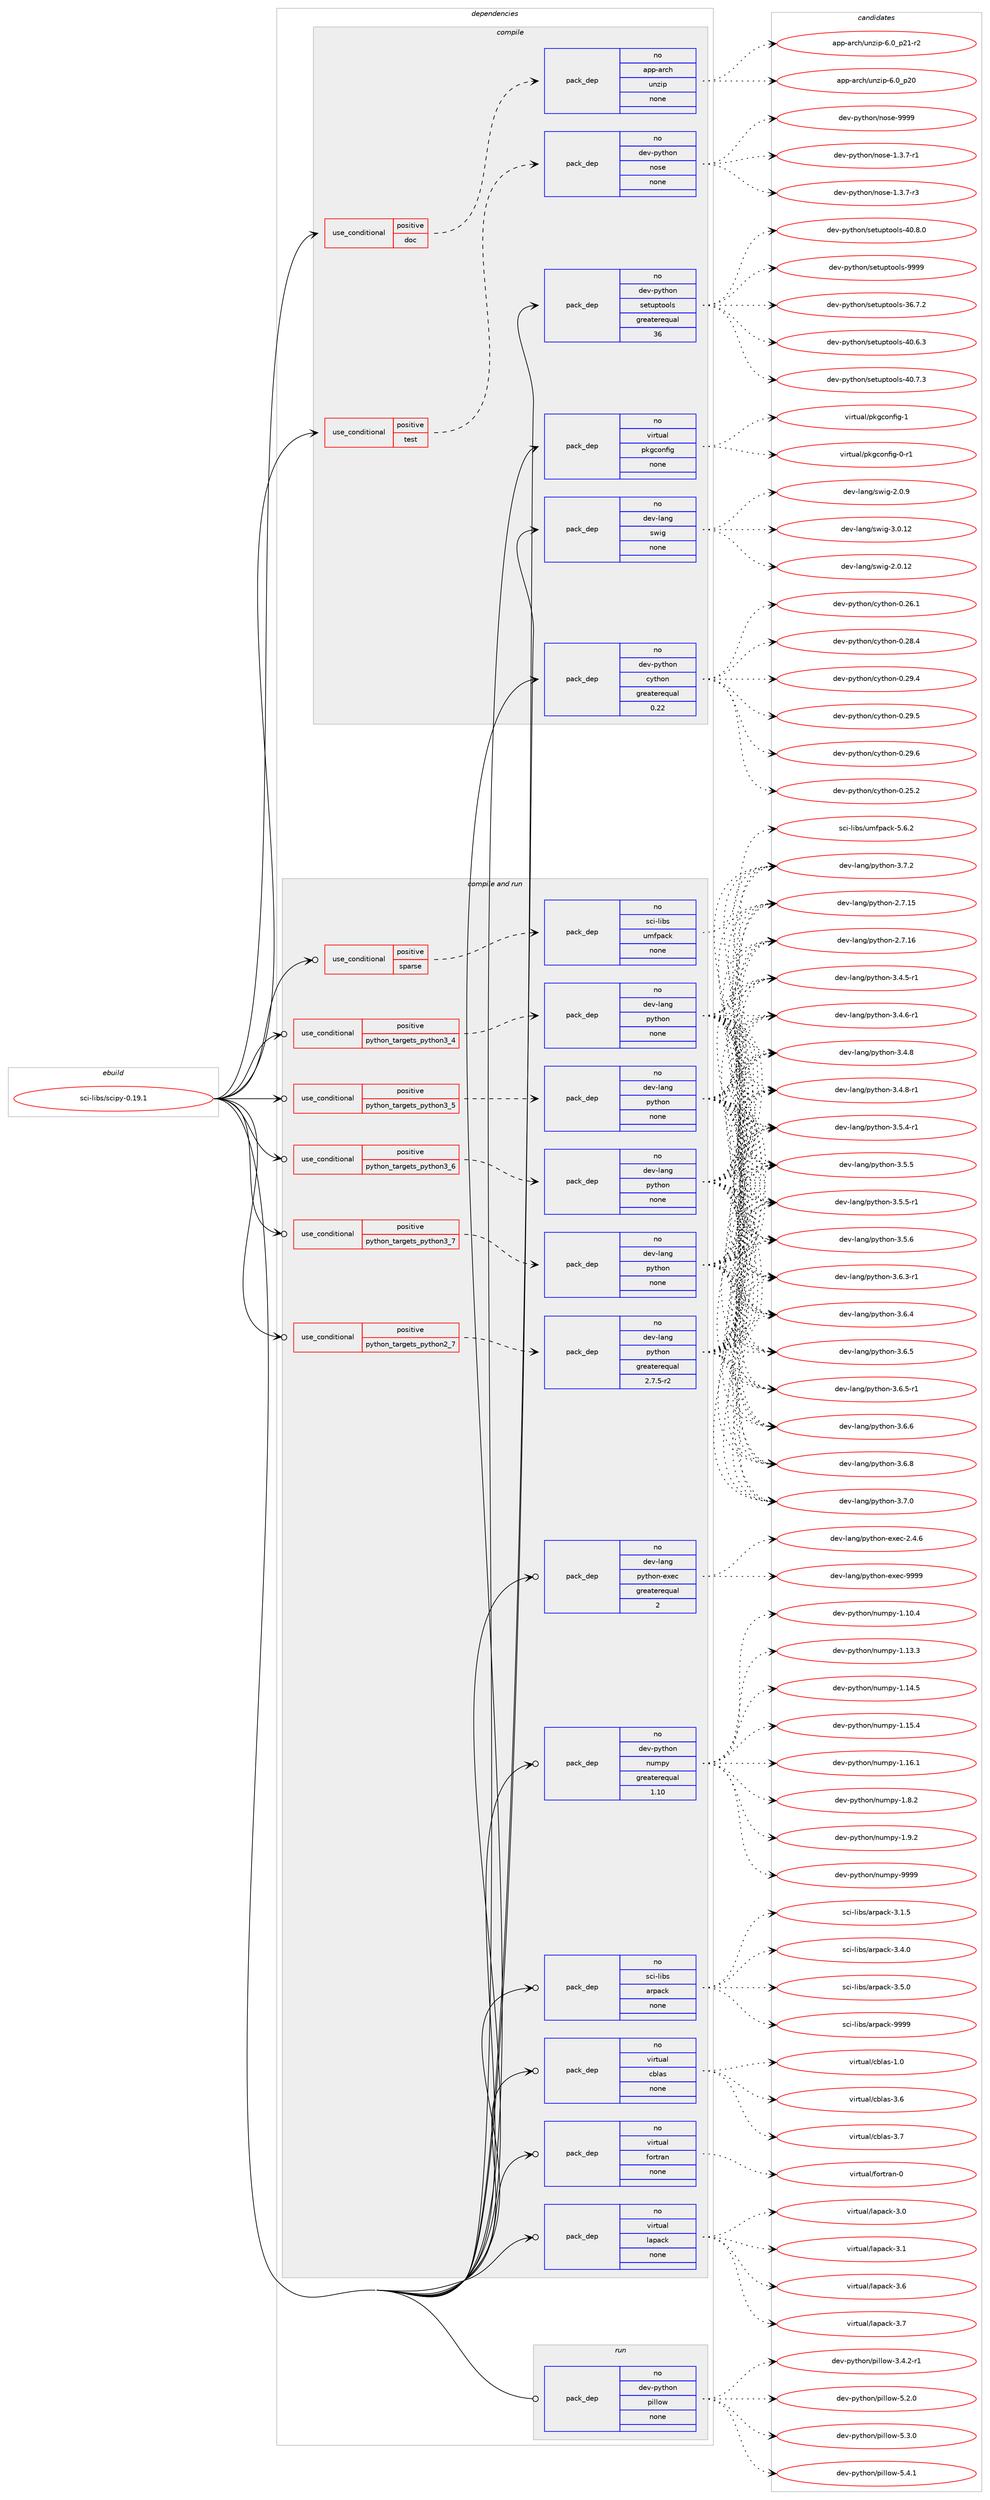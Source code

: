 digraph prolog {

# *************
# Graph options
# *************

newrank=true;
concentrate=true;
compound=true;
graph [rankdir=LR,fontname=Helvetica,fontsize=10,ranksep=1.5];#, ranksep=2.5, nodesep=0.2];
edge  [arrowhead=vee];
node  [fontname=Helvetica,fontsize=10];

# **********
# The ebuild
# **********

subgraph cluster_leftcol {
color=gray;
rank=same;
label=<<i>ebuild</i>>;
id [label="sci-libs/scipy-0.19.1", color=red, width=4, href="../sci-libs/scipy-0.19.1.svg"];
}

# ****************
# The dependencies
# ****************

subgraph cluster_midcol {
color=gray;
label=<<i>dependencies</i>>;
subgraph cluster_compile {
fillcolor="#eeeeee";
style=filled;
label=<<i>compile</i>>;
subgraph cond454079 {
dependency1696261 [label=<<TABLE BORDER="0" CELLBORDER="1" CELLSPACING="0" CELLPADDING="4"><TR><TD ROWSPAN="3" CELLPADDING="10">use_conditional</TD></TR><TR><TD>positive</TD></TR><TR><TD>doc</TD></TR></TABLE>>, shape=none, color=red];
subgraph pack1214374 {
dependency1696262 [label=<<TABLE BORDER="0" CELLBORDER="1" CELLSPACING="0" CELLPADDING="4" WIDTH="220"><TR><TD ROWSPAN="6" CELLPADDING="30">pack_dep</TD></TR><TR><TD WIDTH="110">no</TD></TR><TR><TD>app-arch</TD></TR><TR><TD>unzip</TD></TR><TR><TD>none</TD></TR><TR><TD></TD></TR></TABLE>>, shape=none, color=blue];
}
dependency1696261:e -> dependency1696262:w [weight=20,style="dashed",arrowhead="vee"];
}
id:e -> dependency1696261:w [weight=20,style="solid",arrowhead="vee"];
subgraph cond454080 {
dependency1696263 [label=<<TABLE BORDER="0" CELLBORDER="1" CELLSPACING="0" CELLPADDING="4"><TR><TD ROWSPAN="3" CELLPADDING="10">use_conditional</TD></TR><TR><TD>positive</TD></TR><TR><TD>test</TD></TR></TABLE>>, shape=none, color=red];
subgraph pack1214375 {
dependency1696264 [label=<<TABLE BORDER="0" CELLBORDER="1" CELLSPACING="0" CELLPADDING="4" WIDTH="220"><TR><TD ROWSPAN="6" CELLPADDING="30">pack_dep</TD></TR><TR><TD WIDTH="110">no</TD></TR><TR><TD>dev-python</TD></TR><TR><TD>nose</TD></TR><TR><TD>none</TD></TR><TR><TD></TD></TR></TABLE>>, shape=none, color=blue];
}
dependency1696263:e -> dependency1696264:w [weight=20,style="dashed",arrowhead="vee"];
}
id:e -> dependency1696263:w [weight=20,style="solid",arrowhead="vee"];
subgraph pack1214376 {
dependency1696265 [label=<<TABLE BORDER="0" CELLBORDER="1" CELLSPACING="0" CELLPADDING="4" WIDTH="220"><TR><TD ROWSPAN="6" CELLPADDING="30">pack_dep</TD></TR><TR><TD WIDTH="110">no</TD></TR><TR><TD>dev-lang</TD></TR><TR><TD>swig</TD></TR><TR><TD>none</TD></TR><TR><TD></TD></TR></TABLE>>, shape=none, color=blue];
}
id:e -> dependency1696265:w [weight=20,style="solid",arrowhead="vee"];
subgraph pack1214377 {
dependency1696266 [label=<<TABLE BORDER="0" CELLBORDER="1" CELLSPACING="0" CELLPADDING="4" WIDTH="220"><TR><TD ROWSPAN="6" CELLPADDING="30">pack_dep</TD></TR><TR><TD WIDTH="110">no</TD></TR><TR><TD>dev-python</TD></TR><TR><TD>cython</TD></TR><TR><TD>greaterequal</TD></TR><TR><TD>0.22</TD></TR></TABLE>>, shape=none, color=blue];
}
id:e -> dependency1696266:w [weight=20,style="solid",arrowhead="vee"];
subgraph pack1214378 {
dependency1696267 [label=<<TABLE BORDER="0" CELLBORDER="1" CELLSPACING="0" CELLPADDING="4" WIDTH="220"><TR><TD ROWSPAN="6" CELLPADDING="30">pack_dep</TD></TR><TR><TD WIDTH="110">no</TD></TR><TR><TD>dev-python</TD></TR><TR><TD>setuptools</TD></TR><TR><TD>greaterequal</TD></TR><TR><TD>36</TD></TR></TABLE>>, shape=none, color=blue];
}
id:e -> dependency1696267:w [weight=20,style="solid",arrowhead="vee"];
subgraph pack1214379 {
dependency1696268 [label=<<TABLE BORDER="0" CELLBORDER="1" CELLSPACING="0" CELLPADDING="4" WIDTH="220"><TR><TD ROWSPAN="6" CELLPADDING="30">pack_dep</TD></TR><TR><TD WIDTH="110">no</TD></TR><TR><TD>virtual</TD></TR><TR><TD>pkgconfig</TD></TR><TR><TD>none</TD></TR><TR><TD></TD></TR></TABLE>>, shape=none, color=blue];
}
id:e -> dependency1696268:w [weight=20,style="solid",arrowhead="vee"];
}
subgraph cluster_compileandrun {
fillcolor="#eeeeee";
style=filled;
label=<<i>compile and run</i>>;
subgraph cond454081 {
dependency1696269 [label=<<TABLE BORDER="0" CELLBORDER="1" CELLSPACING="0" CELLPADDING="4"><TR><TD ROWSPAN="3" CELLPADDING="10">use_conditional</TD></TR><TR><TD>positive</TD></TR><TR><TD>python_targets_python2_7</TD></TR></TABLE>>, shape=none, color=red];
subgraph pack1214380 {
dependency1696270 [label=<<TABLE BORDER="0" CELLBORDER="1" CELLSPACING="0" CELLPADDING="4" WIDTH="220"><TR><TD ROWSPAN="6" CELLPADDING="30">pack_dep</TD></TR><TR><TD WIDTH="110">no</TD></TR><TR><TD>dev-lang</TD></TR><TR><TD>python</TD></TR><TR><TD>greaterequal</TD></TR><TR><TD>2.7.5-r2</TD></TR></TABLE>>, shape=none, color=blue];
}
dependency1696269:e -> dependency1696270:w [weight=20,style="dashed",arrowhead="vee"];
}
id:e -> dependency1696269:w [weight=20,style="solid",arrowhead="odotvee"];
subgraph cond454082 {
dependency1696271 [label=<<TABLE BORDER="0" CELLBORDER="1" CELLSPACING="0" CELLPADDING="4"><TR><TD ROWSPAN="3" CELLPADDING="10">use_conditional</TD></TR><TR><TD>positive</TD></TR><TR><TD>python_targets_python3_4</TD></TR></TABLE>>, shape=none, color=red];
subgraph pack1214381 {
dependency1696272 [label=<<TABLE BORDER="0" CELLBORDER="1" CELLSPACING="0" CELLPADDING="4" WIDTH="220"><TR><TD ROWSPAN="6" CELLPADDING="30">pack_dep</TD></TR><TR><TD WIDTH="110">no</TD></TR><TR><TD>dev-lang</TD></TR><TR><TD>python</TD></TR><TR><TD>none</TD></TR><TR><TD></TD></TR></TABLE>>, shape=none, color=blue];
}
dependency1696271:e -> dependency1696272:w [weight=20,style="dashed",arrowhead="vee"];
}
id:e -> dependency1696271:w [weight=20,style="solid",arrowhead="odotvee"];
subgraph cond454083 {
dependency1696273 [label=<<TABLE BORDER="0" CELLBORDER="1" CELLSPACING="0" CELLPADDING="4"><TR><TD ROWSPAN="3" CELLPADDING="10">use_conditional</TD></TR><TR><TD>positive</TD></TR><TR><TD>python_targets_python3_5</TD></TR></TABLE>>, shape=none, color=red];
subgraph pack1214382 {
dependency1696274 [label=<<TABLE BORDER="0" CELLBORDER="1" CELLSPACING="0" CELLPADDING="4" WIDTH="220"><TR><TD ROWSPAN="6" CELLPADDING="30">pack_dep</TD></TR><TR><TD WIDTH="110">no</TD></TR><TR><TD>dev-lang</TD></TR><TR><TD>python</TD></TR><TR><TD>none</TD></TR><TR><TD></TD></TR></TABLE>>, shape=none, color=blue];
}
dependency1696273:e -> dependency1696274:w [weight=20,style="dashed",arrowhead="vee"];
}
id:e -> dependency1696273:w [weight=20,style="solid",arrowhead="odotvee"];
subgraph cond454084 {
dependency1696275 [label=<<TABLE BORDER="0" CELLBORDER="1" CELLSPACING="0" CELLPADDING="4"><TR><TD ROWSPAN="3" CELLPADDING="10">use_conditional</TD></TR><TR><TD>positive</TD></TR><TR><TD>python_targets_python3_6</TD></TR></TABLE>>, shape=none, color=red];
subgraph pack1214383 {
dependency1696276 [label=<<TABLE BORDER="0" CELLBORDER="1" CELLSPACING="0" CELLPADDING="4" WIDTH="220"><TR><TD ROWSPAN="6" CELLPADDING="30">pack_dep</TD></TR><TR><TD WIDTH="110">no</TD></TR><TR><TD>dev-lang</TD></TR><TR><TD>python</TD></TR><TR><TD>none</TD></TR><TR><TD></TD></TR></TABLE>>, shape=none, color=blue];
}
dependency1696275:e -> dependency1696276:w [weight=20,style="dashed",arrowhead="vee"];
}
id:e -> dependency1696275:w [weight=20,style="solid",arrowhead="odotvee"];
subgraph cond454085 {
dependency1696277 [label=<<TABLE BORDER="0" CELLBORDER="1" CELLSPACING="0" CELLPADDING="4"><TR><TD ROWSPAN="3" CELLPADDING="10">use_conditional</TD></TR><TR><TD>positive</TD></TR><TR><TD>python_targets_python3_7</TD></TR></TABLE>>, shape=none, color=red];
subgraph pack1214384 {
dependency1696278 [label=<<TABLE BORDER="0" CELLBORDER="1" CELLSPACING="0" CELLPADDING="4" WIDTH="220"><TR><TD ROWSPAN="6" CELLPADDING="30">pack_dep</TD></TR><TR><TD WIDTH="110">no</TD></TR><TR><TD>dev-lang</TD></TR><TR><TD>python</TD></TR><TR><TD>none</TD></TR><TR><TD></TD></TR></TABLE>>, shape=none, color=blue];
}
dependency1696277:e -> dependency1696278:w [weight=20,style="dashed",arrowhead="vee"];
}
id:e -> dependency1696277:w [weight=20,style="solid",arrowhead="odotvee"];
subgraph cond454086 {
dependency1696279 [label=<<TABLE BORDER="0" CELLBORDER="1" CELLSPACING="0" CELLPADDING="4"><TR><TD ROWSPAN="3" CELLPADDING="10">use_conditional</TD></TR><TR><TD>positive</TD></TR><TR><TD>sparse</TD></TR></TABLE>>, shape=none, color=red];
subgraph pack1214385 {
dependency1696280 [label=<<TABLE BORDER="0" CELLBORDER="1" CELLSPACING="0" CELLPADDING="4" WIDTH="220"><TR><TD ROWSPAN="6" CELLPADDING="30">pack_dep</TD></TR><TR><TD WIDTH="110">no</TD></TR><TR><TD>sci-libs</TD></TR><TR><TD>umfpack</TD></TR><TR><TD>none</TD></TR><TR><TD></TD></TR></TABLE>>, shape=none, color=blue];
}
dependency1696279:e -> dependency1696280:w [weight=20,style="dashed",arrowhead="vee"];
}
id:e -> dependency1696279:w [weight=20,style="solid",arrowhead="odotvee"];
subgraph pack1214386 {
dependency1696281 [label=<<TABLE BORDER="0" CELLBORDER="1" CELLSPACING="0" CELLPADDING="4" WIDTH="220"><TR><TD ROWSPAN="6" CELLPADDING="30">pack_dep</TD></TR><TR><TD WIDTH="110">no</TD></TR><TR><TD>dev-lang</TD></TR><TR><TD>python-exec</TD></TR><TR><TD>greaterequal</TD></TR><TR><TD>2</TD></TR></TABLE>>, shape=none, color=blue];
}
id:e -> dependency1696281:w [weight=20,style="solid",arrowhead="odotvee"];
subgraph pack1214387 {
dependency1696282 [label=<<TABLE BORDER="0" CELLBORDER="1" CELLSPACING="0" CELLPADDING="4" WIDTH="220"><TR><TD ROWSPAN="6" CELLPADDING="30">pack_dep</TD></TR><TR><TD WIDTH="110">no</TD></TR><TR><TD>dev-python</TD></TR><TR><TD>numpy</TD></TR><TR><TD>greaterequal</TD></TR><TR><TD>1.10</TD></TR></TABLE>>, shape=none, color=blue];
}
id:e -> dependency1696282:w [weight=20,style="solid",arrowhead="odotvee"];
subgraph pack1214388 {
dependency1696283 [label=<<TABLE BORDER="0" CELLBORDER="1" CELLSPACING="0" CELLPADDING="4" WIDTH="220"><TR><TD ROWSPAN="6" CELLPADDING="30">pack_dep</TD></TR><TR><TD WIDTH="110">no</TD></TR><TR><TD>sci-libs</TD></TR><TR><TD>arpack</TD></TR><TR><TD>none</TD></TR><TR><TD></TD></TR></TABLE>>, shape=none, color=blue];
}
id:e -> dependency1696283:w [weight=20,style="solid",arrowhead="odotvee"];
subgraph pack1214389 {
dependency1696284 [label=<<TABLE BORDER="0" CELLBORDER="1" CELLSPACING="0" CELLPADDING="4" WIDTH="220"><TR><TD ROWSPAN="6" CELLPADDING="30">pack_dep</TD></TR><TR><TD WIDTH="110">no</TD></TR><TR><TD>virtual</TD></TR><TR><TD>cblas</TD></TR><TR><TD>none</TD></TR><TR><TD></TD></TR></TABLE>>, shape=none, color=blue];
}
id:e -> dependency1696284:w [weight=20,style="solid",arrowhead="odotvee"];
subgraph pack1214390 {
dependency1696285 [label=<<TABLE BORDER="0" CELLBORDER="1" CELLSPACING="0" CELLPADDING="4" WIDTH="220"><TR><TD ROWSPAN="6" CELLPADDING="30">pack_dep</TD></TR><TR><TD WIDTH="110">no</TD></TR><TR><TD>virtual</TD></TR><TR><TD>fortran</TD></TR><TR><TD>none</TD></TR><TR><TD></TD></TR></TABLE>>, shape=none, color=blue];
}
id:e -> dependency1696285:w [weight=20,style="solid",arrowhead="odotvee"];
subgraph pack1214391 {
dependency1696286 [label=<<TABLE BORDER="0" CELLBORDER="1" CELLSPACING="0" CELLPADDING="4" WIDTH="220"><TR><TD ROWSPAN="6" CELLPADDING="30">pack_dep</TD></TR><TR><TD WIDTH="110">no</TD></TR><TR><TD>virtual</TD></TR><TR><TD>lapack</TD></TR><TR><TD>none</TD></TR><TR><TD></TD></TR></TABLE>>, shape=none, color=blue];
}
id:e -> dependency1696286:w [weight=20,style="solid",arrowhead="odotvee"];
}
subgraph cluster_run {
fillcolor="#eeeeee";
style=filled;
label=<<i>run</i>>;
subgraph pack1214392 {
dependency1696287 [label=<<TABLE BORDER="0" CELLBORDER="1" CELLSPACING="0" CELLPADDING="4" WIDTH="220"><TR><TD ROWSPAN="6" CELLPADDING="30">pack_dep</TD></TR><TR><TD WIDTH="110">no</TD></TR><TR><TD>dev-python</TD></TR><TR><TD>pillow</TD></TR><TR><TD>none</TD></TR><TR><TD></TD></TR></TABLE>>, shape=none, color=blue];
}
id:e -> dependency1696287:w [weight=20,style="solid",arrowhead="odot"];
}
}

# **************
# The candidates
# **************

subgraph cluster_choices {
rank=same;
color=gray;
label=<<i>candidates</i>>;

subgraph choice1214374 {
color=black;
nodesep=1;
choice971121124597114991044711711012210511245544648951125048 [label="app-arch/unzip-6.0_p20", color=red, width=4,href="../app-arch/unzip-6.0_p20.svg"];
choice9711211245971149910447117110122105112455446489511250494511450 [label="app-arch/unzip-6.0_p21-r2", color=red, width=4,href="../app-arch/unzip-6.0_p21-r2.svg"];
dependency1696262:e -> choice971121124597114991044711711012210511245544648951125048:w [style=dotted,weight="100"];
dependency1696262:e -> choice9711211245971149910447117110122105112455446489511250494511450:w [style=dotted,weight="100"];
}
subgraph choice1214375 {
color=black;
nodesep=1;
choice10010111845112121116104111110471101111151014549465146554511449 [label="dev-python/nose-1.3.7-r1", color=red, width=4,href="../dev-python/nose-1.3.7-r1.svg"];
choice10010111845112121116104111110471101111151014549465146554511451 [label="dev-python/nose-1.3.7-r3", color=red, width=4,href="../dev-python/nose-1.3.7-r3.svg"];
choice10010111845112121116104111110471101111151014557575757 [label="dev-python/nose-9999", color=red, width=4,href="../dev-python/nose-9999.svg"];
dependency1696264:e -> choice10010111845112121116104111110471101111151014549465146554511449:w [style=dotted,weight="100"];
dependency1696264:e -> choice10010111845112121116104111110471101111151014549465146554511451:w [style=dotted,weight="100"];
dependency1696264:e -> choice10010111845112121116104111110471101111151014557575757:w [style=dotted,weight="100"];
}
subgraph choice1214376 {
color=black;
nodesep=1;
choice10010111845108971101034711511910510345504648464950 [label="dev-lang/swig-2.0.12", color=red, width=4,href="../dev-lang/swig-2.0.12.svg"];
choice100101118451089711010347115119105103455046484657 [label="dev-lang/swig-2.0.9", color=red, width=4,href="../dev-lang/swig-2.0.9.svg"];
choice10010111845108971101034711511910510345514648464950 [label="dev-lang/swig-3.0.12", color=red, width=4,href="../dev-lang/swig-3.0.12.svg"];
dependency1696265:e -> choice10010111845108971101034711511910510345504648464950:w [style=dotted,weight="100"];
dependency1696265:e -> choice100101118451089711010347115119105103455046484657:w [style=dotted,weight="100"];
dependency1696265:e -> choice10010111845108971101034711511910510345514648464950:w [style=dotted,weight="100"];
}
subgraph choice1214377 {
color=black;
nodesep=1;
choice10010111845112121116104111110479912111610411111045484650534650 [label="dev-python/cython-0.25.2", color=red, width=4,href="../dev-python/cython-0.25.2.svg"];
choice10010111845112121116104111110479912111610411111045484650544649 [label="dev-python/cython-0.26.1", color=red, width=4,href="../dev-python/cython-0.26.1.svg"];
choice10010111845112121116104111110479912111610411111045484650564652 [label="dev-python/cython-0.28.4", color=red, width=4,href="../dev-python/cython-0.28.4.svg"];
choice10010111845112121116104111110479912111610411111045484650574652 [label="dev-python/cython-0.29.4", color=red, width=4,href="../dev-python/cython-0.29.4.svg"];
choice10010111845112121116104111110479912111610411111045484650574653 [label="dev-python/cython-0.29.5", color=red, width=4,href="../dev-python/cython-0.29.5.svg"];
choice10010111845112121116104111110479912111610411111045484650574654 [label="dev-python/cython-0.29.6", color=red, width=4,href="../dev-python/cython-0.29.6.svg"];
dependency1696266:e -> choice10010111845112121116104111110479912111610411111045484650534650:w [style=dotted,weight="100"];
dependency1696266:e -> choice10010111845112121116104111110479912111610411111045484650544649:w [style=dotted,weight="100"];
dependency1696266:e -> choice10010111845112121116104111110479912111610411111045484650564652:w [style=dotted,weight="100"];
dependency1696266:e -> choice10010111845112121116104111110479912111610411111045484650574652:w [style=dotted,weight="100"];
dependency1696266:e -> choice10010111845112121116104111110479912111610411111045484650574653:w [style=dotted,weight="100"];
dependency1696266:e -> choice10010111845112121116104111110479912111610411111045484650574654:w [style=dotted,weight="100"];
}
subgraph choice1214378 {
color=black;
nodesep=1;
choice100101118451121211161041111104711510111611711211611111110811545515446554650 [label="dev-python/setuptools-36.7.2", color=red, width=4,href="../dev-python/setuptools-36.7.2.svg"];
choice100101118451121211161041111104711510111611711211611111110811545524846544651 [label="dev-python/setuptools-40.6.3", color=red, width=4,href="../dev-python/setuptools-40.6.3.svg"];
choice100101118451121211161041111104711510111611711211611111110811545524846554651 [label="dev-python/setuptools-40.7.3", color=red, width=4,href="../dev-python/setuptools-40.7.3.svg"];
choice100101118451121211161041111104711510111611711211611111110811545524846564648 [label="dev-python/setuptools-40.8.0", color=red, width=4,href="../dev-python/setuptools-40.8.0.svg"];
choice10010111845112121116104111110471151011161171121161111111081154557575757 [label="dev-python/setuptools-9999", color=red, width=4,href="../dev-python/setuptools-9999.svg"];
dependency1696267:e -> choice100101118451121211161041111104711510111611711211611111110811545515446554650:w [style=dotted,weight="100"];
dependency1696267:e -> choice100101118451121211161041111104711510111611711211611111110811545524846544651:w [style=dotted,weight="100"];
dependency1696267:e -> choice100101118451121211161041111104711510111611711211611111110811545524846554651:w [style=dotted,weight="100"];
dependency1696267:e -> choice100101118451121211161041111104711510111611711211611111110811545524846564648:w [style=dotted,weight="100"];
dependency1696267:e -> choice10010111845112121116104111110471151011161171121161111111081154557575757:w [style=dotted,weight="100"];
}
subgraph choice1214379 {
color=black;
nodesep=1;
choice11810511411611797108471121071039911111010210510345484511449 [label="virtual/pkgconfig-0-r1", color=red, width=4,href="../virtual/pkgconfig-0-r1.svg"];
choice1181051141161179710847112107103991111101021051034549 [label="virtual/pkgconfig-1", color=red, width=4,href="../virtual/pkgconfig-1.svg"];
dependency1696268:e -> choice11810511411611797108471121071039911111010210510345484511449:w [style=dotted,weight="100"];
dependency1696268:e -> choice1181051141161179710847112107103991111101021051034549:w [style=dotted,weight="100"];
}
subgraph choice1214380 {
color=black;
nodesep=1;
choice10010111845108971101034711212111610411111045504655464953 [label="dev-lang/python-2.7.15", color=red, width=4,href="../dev-lang/python-2.7.15.svg"];
choice10010111845108971101034711212111610411111045504655464954 [label="dev-lang/python-2.7.16", color=red, width=4,href="../dev-lang/python-2.7.16.svg"];
choice1001011184510897110103471121211161041111104551465246534511449 [label="dev-lang/python-3.4.5-r1", color=red, width=4,href="../dev-lang/python-3.4.5-r1.svg"];
choice1001011184510897110103471121211161041111104551465246544511449 [label="dev-lang/python-3.4.6-r1", color=red, width=4,href="../dev-lang/python-3.4.6-r1.svg"];
choice100101118451089711010347112121116104111110455146524656 [label="dev-lang/python-3.4.8", color=red, width=4,href="../dev-lang/python-3.4.8.svg"];
choice1001011184510897110103471121211161041111104551465246564511449 [label="dev-lang/python-3.4.8-r1", color=red, width=4,href="../dev-lang/python-3.4.8-r1.svg"];
choice1001011184510897110103471121211161041111104551465346524511449 [label="dev-lang/python-3.5.4-r1", color=red, width=4,href="../dev-lang/python-3.5.4-r1.svg"];
choice100101118451089711010347112121116104111110455146534653 [label="dev-lang/python-3.5.5", color=red, width=4,href="../dev-lang/python-3.5.5.svg"];
choice1001011184510897110103471121211161041111104551465346534511449 [label="dev-lang/python-3.5.5-r1", color=red, width=4,href="../dev-lang/python-3.5.5-r1.svg"];
choice100101118451089711010347112121116104111110455146534654 [label="dev-lang/python-3.5.6", color=red, width=4,href="../dev-lang/python-3.5.6.svg"];
choice1001011184510897110103471121211161041111104551465446514511449 [label="dev-lang/python-3.6.3-r1", color=red, width=4,href="../dev-lang/python-3.6.3-r1.svg"];
choice100101118451089711010347112121116104111110455146544652 [label="dev-lang/python-3.6.4", color=red, width=4,href="../dev-lang/python-3.6.4.svg"];
choice100101118451089711010347112121116104111110455146544653 [label="dev-lang/python-3.6.5", color=red, width=4,href="../dev-lang/python-3.6.5.svg"];
choice1001011184510897110103471121211161041111104551465446534511449 [label="dev-lang/python-3.6.5-r1", color=red, width=4,href="../dev-lang/python-3.6.5-r1.svg"];
choice100101118451089711010347112121116104111110455146544654 [label="dev-lang/python-3.6.6", color=red, width=4,href="../dev-lang/python-3.6.6.svg"];
choice100101118451089711010347112121116104111110455146544656 [label="dev-lang/python-3.6.8", color=red, width=4,href="../dev-lang/python-3.6.8.svg"];
choice100101118451089711010347112121116104111110455146554648 [label="dev-lang/python-3.7.0", color=red, width=4,href="../dev-lang/python-3.7.0.svg"];
choice100101118451089711010347112121116104111110455146554650 [label="dev-lang/python-3.7.2", color=red, width=4,href="../dev-lang/python-3.7.2.svg"];
dependency1696270:e -> choice10010111845108971101034711212111610411111045504655464953:w [style=dotted,weight="100"];
dependency1696270:e -> choice10010111845108971101034711212111610411111045504655464954:w [style=dotted,weight="100"];
dependency1696270:e -> choice1001011184510897110103471121211161041111104551465246534511449:w [style=dotted,weight="100"];
dependency1696270:e -> choice1001011184510897110103471121211161041111104551465246544511449:w [style=dotted,weight="100"];
dependency1696270:e -> choice100101118451089711010347112121116104111110455146524656:w [style=dotted,weight="100"];
dependency1696270:e -> choice1001011184510897110103471121211161041111104551465246564511449:w [style=dotted,weight="100"];
dependency1696270:e -> choice1001011184510897110103471121211161041111104551465346524511449:w [style=dotted,weight="100"];
dependency1696270:e -> choice100101118451089711010347112121116104111110455146534653:w [style=dotted,weight="100"];
dependency1696270:e -> choice1001011184510897110103471121211161041111104551465346534511449:w [style=dotted,weight="100"];
dependency1696270:e -> choice100101118451089711010347112121116104111110455146534654:w [style=dotted,weight="100"];
dependency1696270:e -> choice1001011184510897110103471121211161041111104551465446514511449:w [style=dotted,weight="100"];
dependency1696270:e -> choice100101118451089711010347112121116104111110455146544652:w [style=dotted,weight="100"];
dependency1696270:e -> choice100101118451089711010347112121116104111110455146544653:w [style=dotted,weight="100"];
dependency1696270:e -> choice1001011184510897110103471121211161041111104551465446534511449:w [style=dotted,weight="100"];
dependency1696270:e -> choice100101118451089711010347112121116104111110455146544654:w [style=dotted,weight="100"];
dependency1696270:e -> choice100101118451089711010347112121116104111110455146544656:w [style=dotted,weight="100"];
dependency1696270:e -> choice100101118451089711010347112121116104111110455146554648:w [style=dotted,weight="100"];
dependency1696270:e -> choice100101118451089711010347112121116104111110455146554650:w [style=dotted,weight="100"];
}
subgraph choice1214381 {
color=black;
nodesep=1;
choice10010111845108971101034711212111610411111045504655464953 [label="dev-lang/python-2.7.15", color=red, width=4,href="../dev-lang/python-2.7.15.svg"];
choice10010111845108971101034711212111610411111045504655464954 [label="dev-lang/python-2.7.16", color=red, width=4,href="../dev-lang/python-2.7.16.svg"];
choice1001011184510897110103471121211161041111104551465246534511449 [label="dev-lang/python-3.4.5-r1", color=red, width=4,href="../dev-lang/python-3.4.5-r1.svg"];
choice1001011184510897110103471121211161041111104551465246544511449 [label="dev-lang/python-3.4.6-r1", color=red, width=4,href="../dev-lang/python-3.4.6-r1.svg"];
choice100101118451089711010347112121116104111110455146524656 [label="dev-lang/python-3.4.8", color=red, width=4,href="../dev-lang/python-3.4.8.svg"];
choice1001011184510897110103471121211161041111104551465246564511449 [label="dev-lang/python-3.4.8-r1", color=red, width=4,href="../dev-lang/python-3.4.8-r1.svg"];
choice1001011184510897110103471121211161041111104551465346524511449 [label="dev-lang/python-3.5.4-r1", color=red, width=4,href="../dev-lang/python-3.5.4-r1.svg"];
choice100101118451089711010347112121116104111110455146534653 [label="dev-lang/python-3.5.5", color=red, width=4,href="../dev-lang/python-3.5.5.svg"];
choice1001011184510897110103471121211161041111104551465346534511449 [label="dev-lang/python-3.5.5-r1", color=red, width=4,href="../dev-lang/python-3.5.5-r1.svg"];
choice100101118451089711010347112121116104111110455146534654 [label="dev-lang/python-3.5.6", color=red, width=4,href="../dev-lang/python-3.5.6.svg"];
choice1001011184510897110103471121211161041111104551465446514511449 [label="dev-lang/python-3.6.3-r1", color=red, width=4,href="../dev-lang/python-3.6.3-r1.svg"];
choice100101118451089711010347112121116104111110455146544652 [label="dev-lang/python-3.6.4", color=red, width=4,href="../dev-lang/python-3.6.4.svg"];
choice100101118451089711010347112121116104111110455146544653 [label="dev-lang/python-3.6.5", color=red, width=4,href="../dev-lang/python-3.6.5.svg"];
choice1001011184510897110103471121211161041111104551465446534511449 [label="dev-lang/python-3.6.5-r1", color=red, width=4,href="../dev-lang/python-3.6.5-r1.svg"];
choice100101118451089711010347112121116104111110455146544654 [label="dev-lang/python-3.6.6", color=red, width=4,href="../dev-lang/python-3.6.6.svg"];
choice100101118451089711010347112121116104111110455146544656 [label="dev-lang/python-3.6.8", color=red, width=4,href="../dev-lang/python-3.6.8.svg"];
choice100101118451089711010347112121116104111110455146554648 [label="dev-lang/python-3.7.0", color=red, width=4,href="../dev-lang/python-3.7.0.svg"];
choice100101118451089711010347112121116104111110455146554650 [label="dev-lang/python-3.7.2", color=red, width=4,href="../dev-lang/python-3.7.2.svg"];
dependency1696272:e -> choice10010111845108971101034711212111610411111045504655464953:w [style=dotted,weight="100"];
dependency1696272:e -> choice10010111845108971101034711212111610411111045504655464954:w [style=dotted,weight="100"];
dependency1696272:e -> choice1001011184510897110103471121211161041111104551465246534511449:w [style=dotted,weight="100"];
dependency1696272:e -> choice1001011184510897110103471121211161041111104551465246544511449:w [style=dotted,weight="100"];
dependency1696272:e -> choice100101118451089711010347112121116104111110455146524656:w [style=dotted,weight="100"];
dependency1696272:e -> choice1001011184510897110103471121211161041111104551465246564511449:w [style=dotted,weight="100"];
dependency1696272:e -> choice1001011184510897110103471121211161041111104551465346524511449:w [style=dotted,weight="100"];
dependency1696272:e -> choice100101118451089711010347112121116104111110455146534653:w [style=dotted,weight="100"];
dependency1696272:e -> choice1001011184510897110103471121211161041111104551465346534511449:w [style=dotted,weight="100"];
dependency1696272:e -> choice100101118451089711010347112121116104111110455146534654:w [style=dotted,weight="100"];
dependency1696272:e -> choice1001011184510897110103471121211161041111104551465446514511449:w [style=dotted,weight="100"];
dependency1696272:e -> choice100101118451089711010347112121116104111110455146544652:w [style=dotted,weight="100"];
dependency1696272:e -> choice100101118451089711010347112121116104111110455146544653:w [style=dotted,weight="100"];
dependency1696272:e -> choice1001011184510897110103471121211161041111104551465446534511449:w [style=dotted,weight="100"];
dependency1696272:e -> choice100101118451089711010347112121116104111110455146544654:w [style=dotted,weight="100"];
dependency1696272:e -> choice100101118451089711010347112121116104111110455146544656:w [style=dotted,weight="100"];
dependency1696272:e -> choice100101118451089711010347112121116104111110455146554648:w [style=dotted,weight="100"];
dependency1696272:e -> choice100101118451089711010347112121116104111110455146554650:w [style=dotted,weight="100"];
}
subgraph choice1214382 {
color=black;
nodesep=1;
choice10010111845108971101034711212111610411111045504655464953 [label="dev-lang/python-2.7.15", color=red, width=4,href="../dev-lang/python-2.7.15.svg"];
choice10010111845108971101034711212111610411111045504655464954 [label="dev-lang/python-2.7.16", color=red, width=4,href="../dev-lang/python-2.7.16.svg"];
choice1001011184510897110103471121211161041111104551465246534511449 [label="dev-lang/python-3.4.5-r1", color=red, width=4,href="../dev-lang/python-3.4.5-r1.svg"];
choice1001011184510897110103471121211161041111104551465246544511449 [label="dev-lang/python-3.4.6-r1", color=red, width=4,href="../dev-lang/python-3.4.6-r1.svg"];
choice100101118451089711010347112121116104111110455146524656 [label="dev-lang/python-3.4.8", color=red, width=4,href="../dev-lang/python-3.4.8.svg"];
choice1001011184510897110103471121211161041111104551465246564511449 [label="dev-lang/python-3.4.8-r1", color=red, width=4,href="../dev-lang/python-3.4.8-r1.svg"];
choice1001011184510897110103471121211161041111104551465346524511449 [label="dev-lang/python-3.5.4-r1", color=red, width=4,href="../dev-lang/python-3.5.4-r1.svg"];
choice100101118451089711010347112121116104111110455146534653 [label="dev-lang/python-3.5.5", color=red, width=4,href="../dev-lang/python-3.5.5.svg"];
choice1001011184510897110103471121211161041111104551465346534511449 [label="dev-lang/python-3.5.5-r1", color=red, width=4,href="../dev-lang/python-3.5.5-r1.svg"];
choice100101118451089711010347112121116104111110455146534654 [label="dev-lang/python-3.5.6", color=red, width=4,href="../dev-lang/python-3.5.6.svg"];
choice1001011184510897110103471121211161041111104551465446514511449 [label="dev-lang/python-3.6.3-r1", color=red, width=4,href="../dev-lang/python-3.6.3-r1.svg"];
choice100101118451089711010347112121116104111110455146544652 [label="dev-lang/python-3.6.4", color=red, width=4,href="../dev-lang/python-3.6.4.svg"];
choice100101118451089711010347112121116104111110455146544653 [label="dev-lang/python-3.6.5", color=red, width=4,href="../dev-lang/python-3.6.5.svg"];
choice1001011184510897110103471121211161041111104551465446534511449 [label="dev-lang/python-3.6.5-r1", color=red, width=4,href="../dev-lang/python-3.6.5-r1.svg"];
choice100101118451089711010347112121116104111110455146544654 [label="dev-lang/python-3.6.6", color=red, width=4,href="../dev-lang/python-3.6.6.svg"];
choice100101118451089711010347112121116104111110455146544656 [label="dev-lang/python-3.6.8", color=red, width=4,href="../dev-lang/python-3.6.8.svg"];
choice100101118451089711010347112121116104111110455146554648 [label="dev-lang/python-3.7.0", color=red, width=4,href="../dev-lang/python-3.7.0.svg"];
choice100101118451089711010347112121116104111110455146554650 [label="dev-lang/python-3.7.2", color=red, width=4,href="../dev-lang/python-3.7.2.svg"];
dependency1696274:e -> choice10010111845108971101034711212111610411111045504655464953:w [style=dotted,weight="100"];
dependency1696274:e -> choice10010111845108971101034711212111610411111045504655464954:w [style=dotted,weight="100"];
dependency1696274:e -> choice1001011184510897110103471121211161041111104551465246534511449:w [style=dotted,weight="100"];
dependency1696274:e -> choice1001011184510897110103471121211161041111104551465246544511449:w [style=dotted,weight="100"];
dependency1696274:e -> choice100101118451089711010347112121116104111110455146524656:w [style=dotted,weight="100"];
dependency1696274:e -> choice1001011184510897110103471121211161041111104551465246564511449:w [style=dotted,weight="100"];
dependency1696274:e -> choice1001011184510897110103471121211161041111104551465346524511449:w [style=dotted,weight="100"];
dependency1696274:e -> choice100101118451089711010347112121116104111110455146534653:w [style=dotted,weight="100"];
dependency1696274:e -> choice1001011184510897110103471121211161041111104551465346534511449:w [style=dotted,weight="100"];
dependency1696274:e -> choice100101118451089711010347112121116104111110455146534654:w [style=dotted,weight="100"];
dependency1696274:e -> choice1001011184510897110103471121211161041111104551465446514511449:w [style=dotted,weight="100"];
dependency1696274:e -> choice100101118451089711010347112121116104111110455146544652:w [style=dotted,weight="100"];
dependency1696274:e -> choice100101118451089711010347112121116104111110455146544653:w [style=dotted,weight="100"];
dependency1696274:e -> choice1001011184510897110103471121211161041111104551465446534511449:w [style=dotted,weight="100"];
dependency1696274:e -> choice100101118451089711010347112121116104111110455146544654:w [style=dotted,weight="100"];
dependency1696274:e -> choice100101118451089711010347112121116104111110455146544656:w [style=dotted,weight="100"];
dependency1696274:e -> choice100101118451089711010347112121116104111110455146554648:w [style=dotted,weight="100"];
dependency1696274:e -> choice100101118451089711010347112121116104111110455146554650:w [style=dotted,weight="100"];
}
subgraph choice1214383 {
color=black;
nodesep=1;
choice10010111845108971101034711212111610411111045504655464953 [label="dev-lang/python-2.7.15", color=red, width=4,href="../dev-lang/python-2.7.15.svg"];
choice10010111845108971101034711212111610411111045504655464954 [label="dev-lang/python-2.7.16", color=red, width=4,href="../dev-lang/python-2.7.16.svg"];
choice1001011184510897110103471121211161041111104551465246534511449 [label="dev-lang/python-3.4.5-r1", color=red, width=4,href="../dev-lang/python-3.4.5-r1.svg"];
choice1001011184510897110103471121211161041111104551465246544511449 [label="dev-lang/python-3.4.6-r1", color=red, width=4,href="../dev-lang/python-3.4.6-r1.svg"];
choice100101118451089711010347112121116104111110455146524656 [label="dev-lang/python-3.4.8", color=red, width=4,href="../dev-lang/python-3.4.8.svg"];
choice1001011184510897110103471121211161041111104551465246564511449 [label="dev-lang/python-3.4.8-r1", color=red, width=4,href="../dev-lang/python-3.4.8-r1.svg"];
choice1001011184510897110103471121211161041111104551465346524511449 [label="dev-lang/python-3.5.4-r1", color=red, width=4,href="../dev-lang/python-3.5.4-r1.svg"];
choice100101118451089711010347112121116104111110455146534653 [label="dev-lang/python-3.5.5", color=red, width=4,href="../dev-lang/python-3.5.5.svg"];
choice1001011184510897110103471121211161041111104551465346534511449 [label="dev-lang/python-3.5.5-r1", color=red, width=4,href="../dev-lang/python-3.5.5-r1.svg"];
choice100101118451089711010347112121116104111110455146534654 [label="dev-lang/python-3.5.6", color=red, width=4,href="../dev-lang/python-3.5.6.svg"];
choice1001011184510897110103471121211161041111104551465446514511449 [label="dev-lang/python-3.6.3-r1", color=red, width=4,href="../dev-lang/python-3.6.3-r1.svg"];
choice100101118451089711010347112121116104111110455146544652 [label="dev-lang/python-3.6.4", color=red, width=4,href="../dev-lang/python-3.6.4.svg"];
choice100101118451089711010347112121116104111110455146544653 [label="dev-lang/python-3.6.5", color=red, width=4,href="../dev-lang/python-3.6.5.svg"];
choice1001011184510897110103471121211161041111104551465446534511449 [label="dev-lang/python-3.6.5-r1", color=red, width=4,href="../dev-lang/python-3.6.5-r1.svg"];
choice100101118451089711010347112121116104111110455146544654 [label="dev-lang/python-3.6.6", color=red, width=4,href="../dev-lang/python-3.6.6.svg"];
choice100101118451089711010347112121116104111110455146544656 [label="dev-lang/python-3.6.8", color=red, width=4,href="../dev-lang/python-3.6.8.svg"];
choice100101118451089711010347112121116104111110455146554648 [label="dev-lang/python-3.7.0", color=red, width=4,href="../dev-lang/python-3.7.0.svg"];
choice100101118451089711010347112121116104111110455146554650 [label="dev-lang/python-3.7.2", color=red, width=4,href="../dev-lang/python-3.7.2.svg"];
dependency1696276:e -> choice10010111845108971101034711212111610411111045504655464953:w [style=dotted,weight="100"];
dependency1696276:e -> choice10010111845108971101034711212111610411111045504655464954:w [style=dotted,weight="100"];
dependency1696276:e -> choice1001011184510897110103471121211161041111104551465246534511449:w [style=dotted,weight="100"];
dependency1696276:e -> choice1001011184510897110103471121211161041111104551465246544511449:w [style=dotted,weight="100"];
dependency1696276:e -> choice100101118451089711010347112121116104111110455146524656:w [style=dotted,weight="100"];
dependency1696276:e -> choice1001011184510897110103471121211161041111104551465246564511449:w [style=dotted,weight="100"];
dependency1696276:e -> choice1001011184510897110103471121211161041111104551465346524511449:w [style=dotted,weight="100"];
dependency1696276:e -> choice100101118451089711010347112121116104111110455146534653:w [style=dotted,weight="100"];
dependency1696276:e -> choice1001011184510897110103471121211161041111104551465346534511449:w [style=dotted,weight="100"];
dependency1696276:e -> choice100101118451089711010347112121116104111110455146534654:w [style=dotted,weight="100"];
dependency1696276:e -> choice1001011184510897110103471121211161041111104551465446514511449:w [style=dotted,weight="100"];
dependency1696276:e -> choice100101118451089711010347112121116104111110455146544652:w [style=dotted,weight="100"];
dependency1696276:e -> choice100101118451089711010347112121116104111110455146544653:w [style=dotted,weight="100"];
dependency1696276:e -> choice1001011184510897110103471121211161041111104551465446534511449:w [style=dotted,weight="100"];
dependency1696276:e -> choice100101118451089711010347112121116104111110455146544654:w [style=dotted,weight="100"];
dependency1696276:e -> choice100101118451089711010347112121116104111110455146544656:w [style=dotted,weight="100"];
dependency1696276:e -> choice100101118451089711010347112121116104111110455146554648:w [style=dotted,weight="100"];
dependency1696276:e -> choice100101118451089711010347112121116104111110455146554650:w [style=dotted,weight="100"];
}
subgraph choice1214384 {
color=black;
nodesep=1;
choice10010111845108971101034711212111610411111045504655464953 [label="dev-lang/python-2.7.15", color=red, width=4,href="../dev-lang/python-2.7.15.svg"];
choice10010111845108971101034711212111610411111045504655464954 [label="dev-lang/python-2.7.16", color=red, width=4,href="../dev-lang/python-2.7.16.svg"];
choice1001011184510897110103471121211161041111104551465246534511449 [label="dev-lang/python-3.4.5-r1", color=red, width=4,href="../dev-lang/python-3.4.5-r1.svg"];
choice1001011184510897110103471121211161041111104551465246544511449 [label="dev-lang/python-3.4.6-r1", color=red, width=4,href="../dev-lang/python-3.4.6-r1.svg"];
choice100101118451089711010347112121116104111110455146524656 [label="dev-lang/python-3.4.8", color=red, width=4,href="../dev-lang/python-3.4.8.svg"];
choice1001011184510897110103471121211161041111104551465246564511449 [label="dev-lang/python-3.4.8-r1", color=red, width=4,href="../dev-lang/python-3.4.8-r1.svg"];
choice1001011184510897110103471121211161041111104551465346524511449 [label="dev-lang/python-3.5.4-r1", color=red, width=4,href="../dev-lang/python-3.5.4-r1.svg"];
choice100101118451089711010347112121116104111110455146534653 [label="dev-lang/python-3.5.5", color=red, width=4,href="../dev-lang/python-3.5.5.svg"];
choice1001011184510897110103471121211161041111104551465346534511449 [label="dev-lang/python-3.5.5-r1", color=red, width=4,href="../dev-lang/python-3.5.5-r1.svg"];
choice100101118451089711010347112121116104111110455146534654 [label="dev-lang/python-3.5.6", color=red, width=4,href="../dev-lang/python-3.5.6.svg"];
choice1001011184510897110103471121211161041111104551465446514511449 [label="dev-lang/python-3.6.3-r1", color=red, width=4,href="../dev-lang/python-3.6.3-r1.svg"];
choice100101118451089711010347112121116104111110455146544652 [label="dev-lang/python-3.6.4", color=red, width=4,href="../dev-lang/python-3.6.4.svg"];
choice100101118451089711010347112121116104111110455146544653 [label="dev-lang/python-3.6.5", color=red, width=4,href="../dev-lang/python-3.6.5.svg"];
choice1001011184510897110103471121211161041111104551465446534511449 [label="dev-lang/python-3.6.5-r1", color=red, width=4,href="../dev-lang/python-3.6.5-r1.svg"];
choice100101118451089711010347112121116104111110455146544654 [label="dev-lang/python-3.6.6", color=red, width=4,href="../dev-lang/python-3.6.6.svg"];
choice100101118451089711010347112121116104111110455146544656 [label="dev-lang/python-3.6.8", color=red, width=4,href="../dev-lang/python-3.6.8.svg"];
choice100101118451089711010347112121116104111110455146554648 [label="dev-lang/python-3.7.0", color=red, width=4,href="../dev-lang/python-3.7.0.svg"];
choice100101118451089711010347112121116104111110455146554650 [label="dev-lang/python-3.7.2", color=red, width=4,href="../dev-lang/python-3.7.2.svg"];
dependency1696278:e -> choice10010111845108971101034711212111610411111045504655464953:w [style=dotted,weight="100"];
dependency1696278:e -> choice10010111845108971101034711212111610411111045504655464954:w [style=dotted,weight="100"];
dependency1696278:e -> choice1001011184510897110103471121211161041111104551465246534511449:w [style=dotted,weight="100"];
dependency1696278:e -> choice1001011184510897110103471121211161041111104551465246544511449:w [style=dotted,weight="100"];
dependency1696278:e -> choice100101118451089711010347112121116104111110455146524656:w [style=dotted,weight="100"];
dependency1696278:e -> choice1001011184510897110103471121211161041111104551465246564511449:w [style=dotted,weight="100"];
dependency1696278:e -> choice1001011184510897110103471121211161041111104551465346524511449:w [style=dotted,weight="100"];
dependency1696278:e -> choice100101118451089711010347112121116104111110455146534653:w [style=dotted,weight="100"];
dependency1696278:e -> choice1001011184510897110103471121211161041111104551465346534511449:w [style=dotted,weight="100"];
dependency1696278:e -> choice100101118451089711010347112121116104111110455146534654:w [style=dotted,weight="100"];
dependency1696278:e -> choice1001011184510897110103471121211161041111104551465446514511449:w [style=dotted,weight="100"];
dependency1696278:e -> choice100101118451089711010347112121116104111110455146544652:w [style=dotted,weight="100"];
dependency1696278:e -> choice100101118451089711010347112121116104111110455146544653:w [style=dotted,weight="100"];
dependency1696278:e -> choice1001011184510897110103471121211161041111104551465446534511449:w [style=dotted,weight="100"];
dependency1696278:e -> choice100101118451089711010347112121116104111110455146544654:w [style=dotted,weight="100"];
dependency1696278:e -> choice100101118451089711010347112121116104111110455146544656:w [style=dotted,weight="100"];
dependency1696278:e -> choice100101118451089711010347112121116104111110455146554648:w [style=dotted,weight="100"];
dependency1696278:e -> choice100101118451089711010347112121116104111110455146554650:w [style=dotted,weight="100"];
}
subgraph choice1214385 {
color=black;
nodesep=1;
choice115991054510810598115471171091021129799107455346544650 [label="sci-libs/umfpack-5.6.2", color=red, width=4,href="../sci-libs/umfpack-5.6.2.svg"];
dependency1696280:e -> choice115991054510810598115471171091021129799107455346544650:w [style=dotted,weight="100"];
}
subgraph choice1214386 {
color=black;
nodesep=1;
choice1001011184510897110103471121211161041111104510112010199455046524654 [label="dev-lang/python-exec-2.4.6", color=red, width=4,href="../dev-lang/python-exec-2.4.6.svg"];
choice10010111845108971101034711212111610411111045101120101994557575757 [label="dev-lang/python-exec-9999", color=red, width=4,href="../dev-lang/python-exec-9999.svg"];
dependency1696281:e -> choice1001011184510897110103471121211161041111104510112010199455046524654:w [style=dotted,weight="100"];
dependency1696281:e -> choice10010111845108971101034711212111610411111045101120101994557575757:w [style=dotted,weight="100"];
}
subgraph choice1214387 {
color=black;
nodesep=1;
choice100101118451121211161041111104711011710911212145494649484652 [label="dev-python/numpy-1.10.4", color=red, width=4,href="../dev-python/numpy-1.10.4.svg"];
choice100101118451121211161041111104711011710911212145494649514651 [label="dev-python/numpy-1.13.3", color=red, width=4,href="../dev-python/numpy-1.13.3.svg"];
choice100101118451121211161041111104711011710911212145494649524653 [label="dev-python/numpy-1.14.5", color=red, width=4,href="../dev-python/numpy-1.14.5.svg"];
choice100101118451121211161041111104711011710911212145494649534652 [label="dev-python/numpy-1.15.4", color=red, width=4,href="../dev-python/numpy-1.15.4.svg"];
choice100101118451121211161041111104711011710911212145494649544649 [label="dev-python/numpy-1.16.1", color=red, width=4,href="../dev-python/numpy-1.16.1.svg"];
choice1001011184511212111610411111047110117109112121454946564650 [label="dev-python/numpy-1.8.2", color=red, width=4,href="../dev-python/numpy-1.8.2.svg"];
choice1001011184511212111610411111047110117109112121454946574650 [label="dev-python/numpy-1.9.2", color=red, width=4,href="../dev-python/numpy-1.9.2.svg"];
choice10010111845112121116104111110471101171091121214557575757 [label="dev-python/numpy-9999", color=red, width=4,href="../dev-python/numpy-9999.svg"];
dependency1696282:e -> choice100101118451121211161041111104711011710911212145494649484652:w [style=dotted,weight="100"];
dependency1696282:e -> choice100101118451121211161041111104711011710911212145494649514651:w [style=dotted,weight="100"];
dependency1696282:e -> choice100101118451121211161041111104711011710911212145494649524653:w [style=dotted,weight="100"];
dependency1696282:e -> choice100101118451121211161041111104711011710911212145494649534652:w [style=dotted,weight="100"];
dependency1696282:e -> choice100101118451121211161041111104711011710911212145494649544649:w [style=dotted,weight="100"];
dependency1696282:e -> choice1001011184511212111610411111047110117109112121454946564650:w [style=dotted,weight="100"];
dependency1696282:e -> choice1001011184511212111610411111047110117109112121454946574650:w [style=dotted,weight="100"];
dependency1696282:e -> choice10010111845112121116104111110471101171091121214557575757:w [style=dotted,weight="100"];
}
subgraph choice1214388 {
color=black;
nodesep=1;
choice11599105451081059811547971141129799107455146494653 [label="sci-libs/arpack-3.1.5", color=red, width=4,href="../sci-libs/arpack-3.1.5.svg"];
choice11599105451081059811547971141129799107455146524648 [label="sci-libs/arpack-3.4.0", color=red, width=4,href="../sci-libs/arpack-3.4.0.svg"];
choice11599105451081059811547971141129799107455146534648 [label="sci-libs/arpack-3.5.0", color=red, width=4,href="../sci-libs/arpack-3.5.0.svg"];
choice115991054510810598115479711411297991074557575757 [label="sci-libs/arpack-9999", color=red, width=4,href="../sci-libs/arpack-9999.svg"];
dependency1696283:e -> choice11599105451081059811547971141129799107455146494653:w [style=dotted,weight="100"];
dependency1696283:e -> choice11599105451081059811547971141129799107455146524648:w [style=dotted,weight="100"];
dependency1696283:e -> choice11599105451081059811547971141129799107455146534648:w [style=dotted,weight="100"];
dependency1696283:e -> choice115991054510810598115479711411297991074557575757:w [style=dotted,weight="100"];
}
subgraph choice1214389 {
color=black;
nodesep=1;
choice118105114116117971084799981089711545494648 [label="virtual/cblas-1.0", color=red, width=4,href="../virtual/cblas-1.0.svg"];
choice118105114116117971084799981089711545514654 [label="virtual/cblas-3.6", color=red, width=4,href="../virtual/cblas-3.6.svg"];
choice118105114116117971084799981089711545514655 [label="virtual/cblas-3.7", color=red, width=4,href="../virtual/cblas-3.7.svg"];
dependency1696284:e -> choice118105114116117971084799981089711545494648:w [style=dotted,weight="100"];
dependency1696284:e -> choice118105114116117971084799981089711545514654:w [style=dotted,weight="100"];
dependency1696284:e -> choice118105114116117971084799981089711545514655:w [style=dotted,weight="100"];
}
subgraph choice1214390 {
color=black;
nodesep=1;
choice1181051141161179710847102111114116114971104548 [label="virtual/fortran-0", color=red, width=4,href="../virtual/fortran-0.svg"];
dependency1696285:e -> choice1181051141161179710847102111114116114971104548:w [style=dotted,weight="100"];
}
subgraph choice1214391 {
color=black;
nodesep=1;
choice118105114116117971084710897112979910745514648 [label="virtual/lapack-3.0", color=red, width=4,href="../virtual/lapack-3.0.svg"];
choice118105114116117971084710897112979910745514649 [label="virtual/lapack-3.1", color=red, width=4,href="../virtual/lapack-3.1.svg"];
choice118105114116117971084710897112979910745514654 [label="virtual/lapack-3.6", color=red, width=4,href="../virtual/lapack-3.6.svg"];
choice118105114116117971084710897112979910745514655 [label="virtual/lapack-3.7", color=red, width=4,href="../virtual/lapack-3.7.svg"];
dependency1696286:e -> choice118105114116117971084710897112979910745514648:w [style=dotted,weight="100"];
dependency1696286:e -> choice118105114116117971084710897112979910745514649:w [style=dotted,weight="100"];
dependency1696286:e -> choice118105114116117971084710897112979910745514654:w [style=dotted,weight="100"];
dependency1696286:e -> choice118105114116117971084710897112979910745514655:w [style=dotted,weight="100"];
}
subgraph choice1214392 {
color=black;
nodesep=1;
choice10010111845112121116104111110471121051081081111194551465246504511449 [label="dev-python/pillow-3.4.2-r1", color=red, width=4,href="../dev-python/pillow-3.4.2-r1.svg"];
choice1001011184511212111610411111047112105108108111119455346504648 [label="dev-python/pillow-5.2.0", color=red, width=4,href="../dev-python/pillow-5.2.0.svg"];
choice1001011184511212111610411111047112105108108111119455346514648 [label="dev-python/pillow-5.3.0", color=red, width=4,href="../dev-python/pillow-5.3.0.svg"];
choice1001011184511212111610411111047112105108108111119455346524649 [label="dev-python/pillow-5.4.1", color=red, width=4,href="../dev-python/pillow-5.4.1.svg"];
dependency1696287:e -> choice10010111845112121116104111110471121051081081111194551465246504511449:w [style=dotted,weight="100"];
dependency1696287:e -> choice1001011184511212111610411111047112105108108111119455346504648:w [style=dotted,weight="100"];
dependency1696287:e -> choice1001011184511212111610411111047112105108108111119455346514648:w [style=dotted,weight="100"];
dependency1696287:e -> choice1001011184511212111610411111047112105108108111119455346524649:w [style=dotted,weight="100"];
}
}

}
